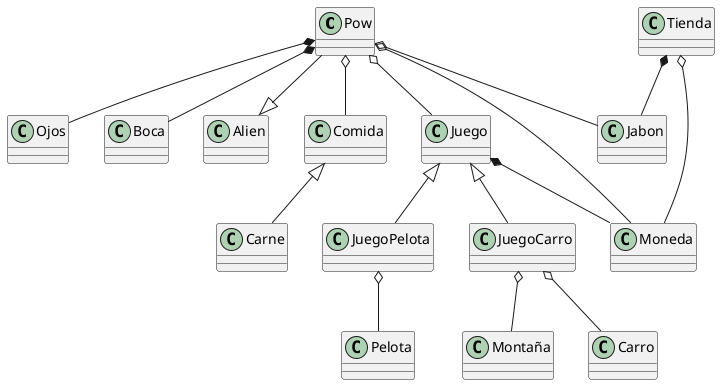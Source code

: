 @startuml Pow

class Pow
class Juego
class JuegoPelota
class JuegoCarro
class Carro
class Moneda
class Jabon
class Ojos
class Boca
class Alien
class Montaña
Class Tienda
class Comida


Juego <|-- JuegoPelota
Pow --|> Alien
Juego <|-- JuegoCarro
Comida <|-- Carne


Juego *-- Moneda
Pow *-- Ojos
Pow *-- Boca
Tienda *-- Jabon

Pow o-- Jabon
Pow o-- Moneda
JuegoCarro o-- Montaña
Tienda o-- Moneda
JuegoCarro o-- Carro
JuegoPelota o-- Pelota
Pow o-- Juego
Pow o-- Comida



@enduml